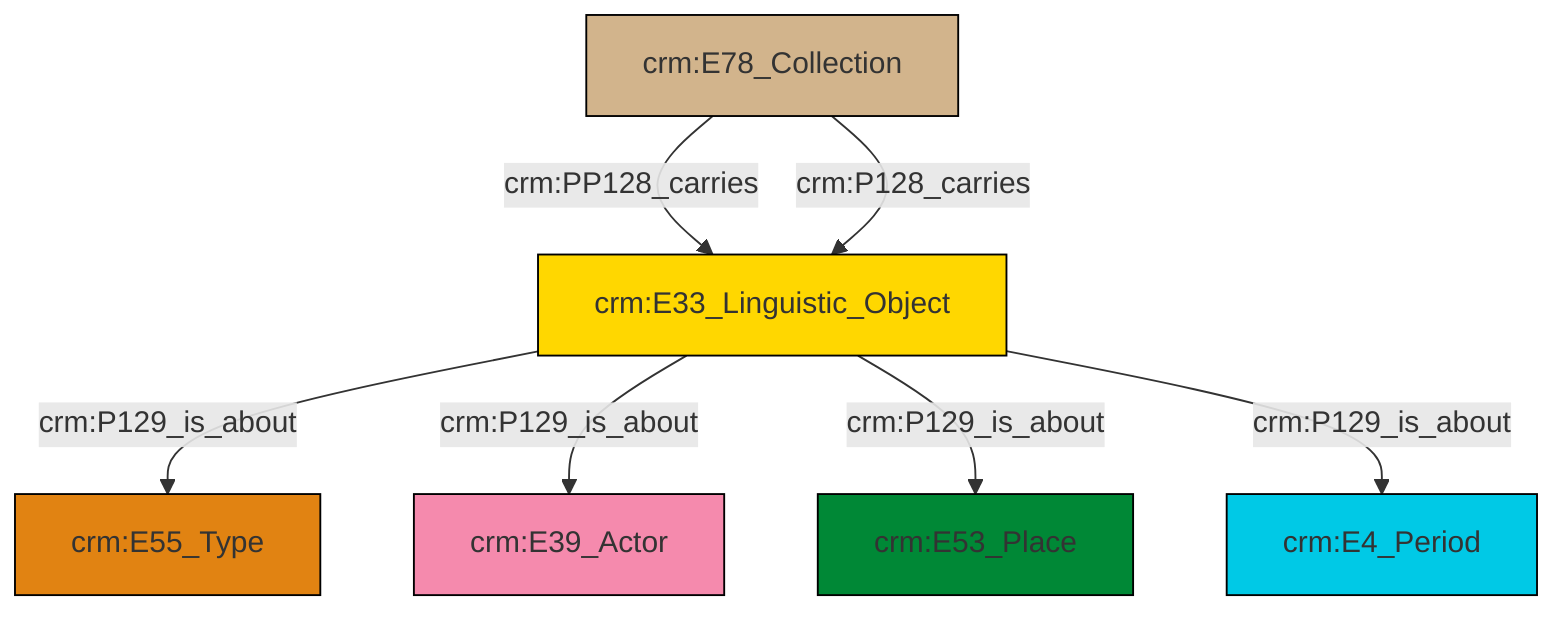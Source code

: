 graph TD
classDef Literal fill:#f2f2f2,stroke:#000000;
classDef CRM_Entity fill:#FFFFFF,stroke:#000000;
classDef Temporal_Entity fill:#00C9E6, stroke:#000000;
classDef Type fill:#E18312, stroke:#000000;
classDef Time-Span fill:#2C9C91, stroke:#000000;
classDef Appellation fill:#FFEB7F, stroke:#000000;
classDef Place fill:#008836, stroke:#000000;
classDef Persistent_Item fill:#B266B2, stroke:#000000;
classDef Conceptual_Object fill:#FFD700, stroke:#000000;
classDef Physical_Thing fill:#D2B48C, stroke:#000000;
classDef Actor fill:#f58aad, stroke:#000000;
classDef PC_Classes fill:#4ce600, stroke:#000000;
classDef Multi fill:#cccccc,stroke:#000000;

0["crm:E78_Collection"]:::Physical_Thing -->|crm:PP128_carries| 1["crm:E33_Linguistic_Object"]:::Conceptual_Object
1["crm:E33_Linguistic_Object"]:::Conceptual_Object -->|crm:P129_is_about| 5["crm:E55_Type"]:::Type
1["crm:E33_Linguistic_Object"]:::Conceptual_Object -->|crm:P129_is_about| 3["crm:E39_Actor"]:::Actor
1["crm:E33_Linguistic_Object"]:::Conceptual_Object -->|crm:P129_is_about| 6["crm:E53_Place"]:::Place
0["crm:E78_Collection"]:::Physical_Thing -->|crm:P128_carries| 1["crm:E33_Linguistic_Object"]:::Conceptual_Object
1["crm:E33_Linguistic_Object"]:::Conceptual_Object -->|crm:P129_is_about| 8["crm:E4_Period"]:::Temporal_Entity